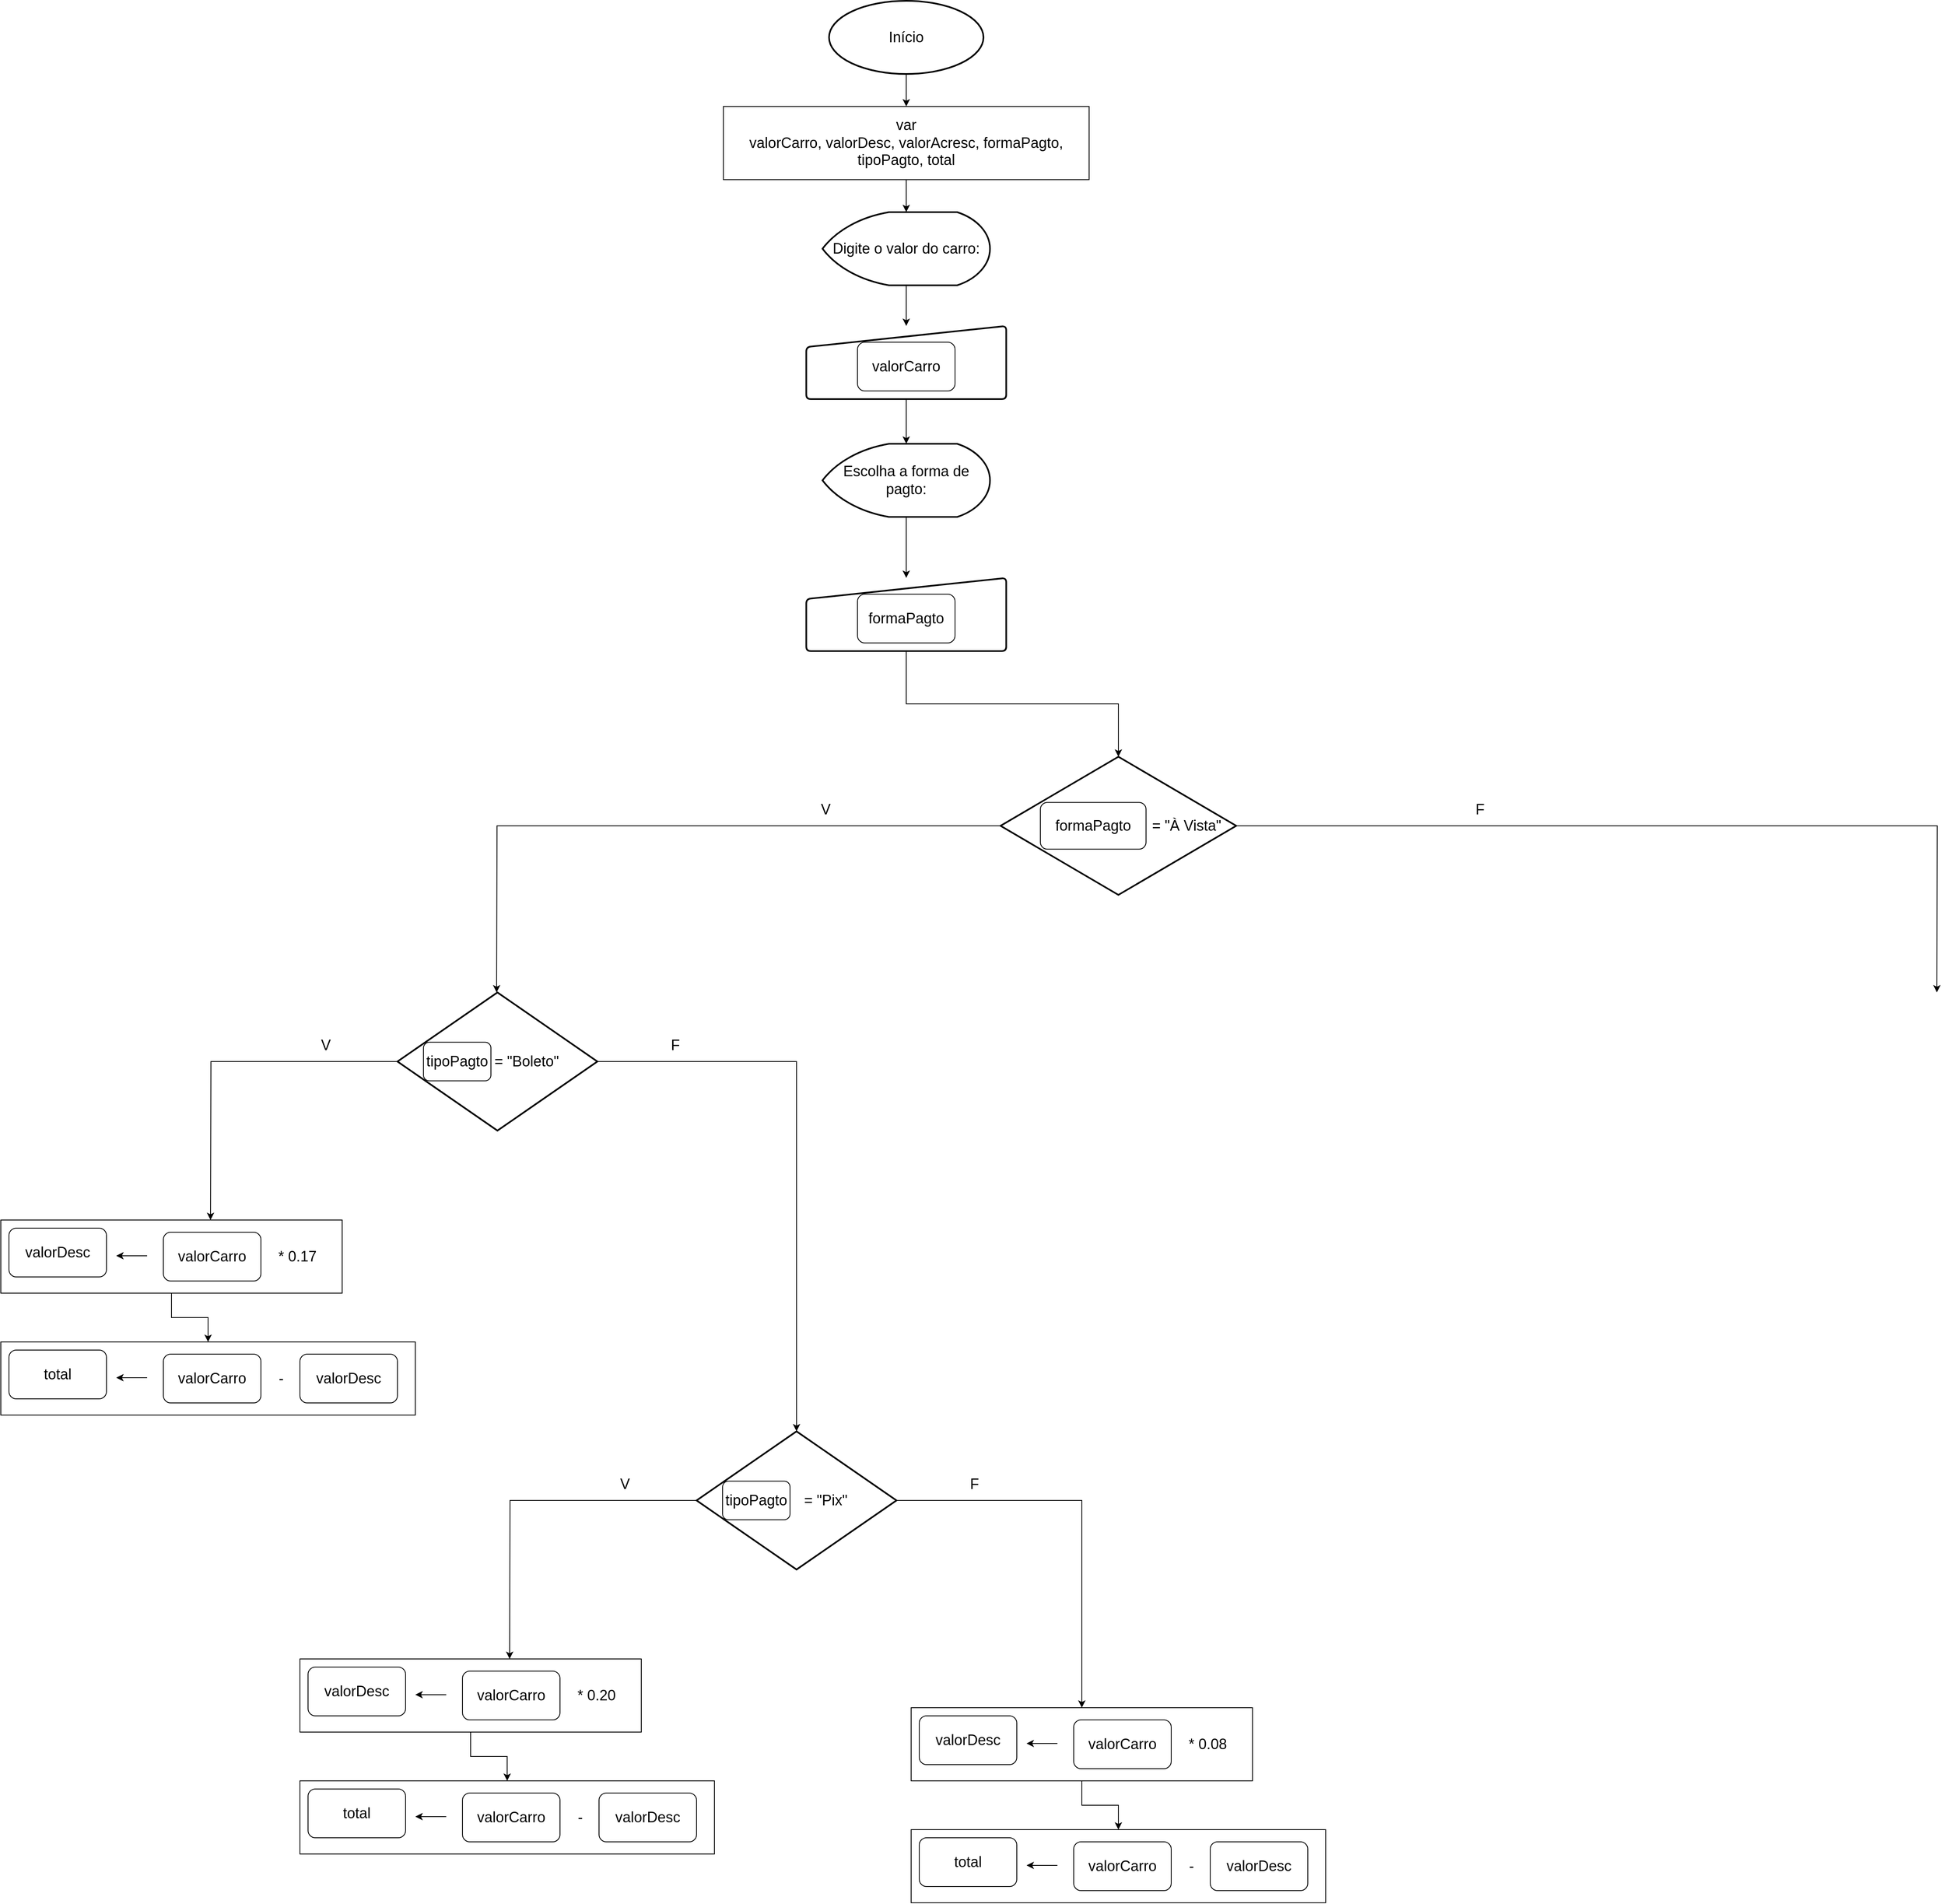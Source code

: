 <mxfile version="15.2.7" type="device"><diagram id="3nLl4Rcfq2WMAZ4SUuCu" name="Página-1"><mxGraphModel dx="5576" dy="2326" grid="1" gridSize="10" guides="1" tooltips="1" connect="1" arrows="1" fold="1" page="1" pageScale="1" pageWidth="827" pageHeight="1169" math="0" shadow="0"><root><mxCell id="0"/><mxCell id="1" parent="0"/><mxCell id="UA7yY0L9lMo6Y6D9TyZ9-4" style="edgeStyle=orthogonalEdgeStyle;rounded=0;orthogonalLoop=1;jettySize=auto;html=1;exitX=0.5;exitY=1;exitDx=0;exitDy=0;exitPerimeter=0;entryX=0.5;entryY=0;entryDx=0;entryDy=0;" edge="1" parent="1" source="UA7yY0L9lMo6Y6D9TyZ9-2" target="UA7yY0L9lMo6Y6D9TyZ9-3"><mxGeometry relative="1" as="geometry"/></mxCell><mxCell id="UA7yY0L9lMo6Y6D9TyZ9-2" value="&lt;font style=&quot;font-size: 18px&quot;&gt;Início&lt;/font&gt;" style="strokeWidth=2;html=1;shape=mxgraph.flowchart.start_1;whiteSpace=wrap;" vertex="1" parent="1"><mxGeometry x="319" y="40" width="190" height="90" as="geometry"/></mxCell><mxCell id="UA7yY0L9lMo6Y6D9TyZ9-6" style="edgeStyle=orthogonalEdgeStyle;rounded=0;orthogonalLoop=1;jettySize=auto;html=1;exitX=0.5;exitY=1;exitDx=0;exitDy=0;" edge="1" parent="1" source="UA7yY0L9lMo6Y6D9TyZ9-3" target="UA7yY0L9lMo6Y6D9TyZ9-5"><mxGeometry relative="1" as="geometry"/></mxCell><mxCell id="UA7yY0L9lMo6Y6D9TyZ9-3" value="&lt;font style=&quot;font-size: 18px&quot;&gt;var&lt;br&gt;valorCarro, valorDesc, valorAcresc, formaPagto, tipoPagto, total&lt;/font&gt;" style="rounded=0;whiteSpace=wrap;html=1;" vertex="1" parent="1"><mxGeometry x="189" y="170" width="450" height="90" as="geometry"/></mxCell><mxCell id="UA7yY0L9lMo6Y6D9TyZ9-9" style="edgeStyle=orthogonalEdgeStyle;rounded=0;orthogonalLoop=1;jettySize=auto;html=1;exitX=0.5;exitY=1;exitDx=0;exitDy=0;exitPerimeter=0;entryX=0.5;entryY=0;entryDx=0;entryDy=0;" edge="1" parent="1" source="UA7yY0L9lMo6Y6D9TyZ9-5" target="UA7yY0L9lMo6Y6D9TyZ9-7"><mxGeometry relative="1" as="geometry"/></mxCell><mxCell id="UA7yY0L9lMo6Y6D9TyZ9-5" value="&lt;font style=&quot;font-size: 18px&quot;&gt;Digite o valor do carro:&lt;/font&gt;" style="strokeWidth=2;html=1;shape=mxgraph.flowchart.display;whiteSpace=wrap;" vertex="1" parent="1"><mxGeometry x="311" y="300" width="206" height="90" as="geometry"/></mxCell><mxCell id="UA7yY0L9lMo6Y6D9TyZ9-11" style="edgeStyle=orthogonalEdgeStyle;rounded=0;orthogonalLoop=1;jettySize=auto;html=1;exitX=0.5;exitY=1;exitDx=0;exitDy=0;entryX=0.5;entryY=0;entryDx=0;entryDy=0;entryPerimeter=0;" edge="1" parent="1" source="UA7yY0L9lMo6Y6D9TyZ9-7" target="UA7yY0L9lMo6Y6D9TyZ9-10"><mxGeometry relative="1" as="geometry"/></mxCell><mxCell id="UA7yY0L9lMo6Y6D9TyZ9-7" value="" style="html=1;strokeWidth=2;shape=manualInput;whiteSpace=wrap;rounded=1;size=26;arcSize=11;" vertex="1" parent="1"><mxGeometry x="291" y="440" width="246" height="90" as="geometry"/></mxCell><mxCell id="UA7yY0L9lMo6Y6D9TyZ9-8" value="&lt;font style=&quot;font-size: 18px&quot;&gt;valorCarro&lt;/font&gt;" style="rounded=1;whiteSpace=wrap;html=1;" vertex="1" parent="1"><mxGeometry x="354" y="460" width="120" height="60" as="geometry"/></mxCell><mxCell id="UA7yY0L9lMo6Y6D9TyZ9-29" style="edgeStyle=orthogonalEdgeStyle;rounded=0;orthogonalLoop=1;jettySize=auto;html=1;exitX=0.5;exitY=1;exitDx=0;exitDy=0;exitPerimeter=0;entryX=0.5;entryY=0;entryDx=0;entryDy=0;" edge="1" parent="1" source="UA7yY0L9lMo6Y6D9TyZ9-10" target="UA7yY0L9lMo6Y6D9TyZ9-27"><mxGeometry relative="1" as="geometry"/></mxCell><mxCell id="UA7yY0L9lMo6Y6D9TyZ9-10" value="&lt;font style=&quot;font-size: 18px&quot;&gt;Escolha a forma de pagto:&lt;/font&gt;" style="strokeWidth=2;html=1;shape=mxgraph.flowchart.display;whiteSpace=wrap;" vertex="1" parent="1"><mxGeometry x="311" y="585" width="206" height="90" as="geometry"/></mxCell><mxCell id="UA7yY0L9lMo6Y6D9TyZ9-17" style="edgeStyle=orthogonalEdgeStyle;rounded=0;orthogonalLoop=1;jettySize=auto;html=1;exitX=0;exitY=0.5;exitDx=0;exitDy=0;" edge="1" parent="1" source="UA7yY0L9lMo6Y6D9TyZ9-13"><mxGeometry relative="1" as="geometry"><mxPoint x="-90" y="1260" as="targetPoint"/></mxGeometry></mxCell><mxCell id="UA7yY0L9lMo6Y6D9TyZ9-74" style="edgeStyle=orthogonalEdgeStyle;rounded=0;orthogonalLoop=1;jettySize=auto;html=1;exitX=1;exitY=0.5;exitDx=0;exitDy=0;" edge="1" parent="1" source="UA7yY0L9lMo6Y6D9TyZ9-13"><mxGeometry relative="1" as="geometry"><mxPoint x="1682" y="1260" as="targetPoint"/></mxGeometry></mxCell><mxCell id="UA7yY0L9lMo6Y6D9TyZ9-13" value="" style="rhombus;whiteSpace=wrap;html=1;strokeWidth=2;" vertex="1" parent="1"><mxGeometry x="530" y="970" width="290" height="170" as="geometry"/></mxCell><mxCell id="UA7yY0L9lMo6Y6D9TyZ9-15" value="&lt;font style=&quot;font-size: 18px&quot;&gt;formaPagto&lt;/font&gt;" style="rounded=1;whiteSpace=wrap;html=1;" vertex="1" parent="1"><mxGeometry x="579" y="1026.25" width="130" height="57.5" as="geometry"/></mxCell><mxCell id="UA7yY0L9lMo6Y6D9TyZ9-16" value="&lt;font style=&quot;font-size: 18px&quot;&gt;= &quot;À Vista&quot;&lt;/font&gt;" style="text;html=1;strokeColor=none;fillColor=none;align=center;verticalAlign=middle;whiteSpace=wrap;rounded=0;" vertex="1" parent="1"><mxGeometry x="709" y="1045" width="100" height="20" as="geometry"/></mxCell><mxCell id="UA7yY0L9lMo6Y6D9TyZ9-22" style="edgeStyle=orthogonalEdgeStyle;rounded=0;orthogonalLoop=1;jettySize=auto;html=1;exitX=0;exitY=0.5;exitDx=0;exitDy=0;" edge="1" parent="1" source="UA7yY0L9lMo6Y6D9TyZ9-18"><mxGeometry relative="1" as="geometry"><mxPoint x="-442" y="1540" as="targetPoint"/></mxGeometry></mxCell><mxCell id="UA7yY0L9lMo6Y6D9TyZ9-40" style="edgeStyle=orthogonalEdgeStyle;rounded=0;orthogonalLoop=1;jettySize=auto;html=1;exitX=1;exitY=0.5;exitDx=0;exitDy=0;entryX=0.5;entryY=0;entryDx=0;entryDy=0;" edge="1" parent="1" source="UA7yY0L9lMo6Y6D9TyZ9-18" target="UA7yY0L9lMo6Y6D9TyZ9-44"><mxGeometry relative="1" as="geometry"><mxPoint x="280" y="1600" as="targetPoint"/></mxGeometry></mxCell><mxCell id="UA7yY0L9lMo6Y6D9TyZ9-18" value="" style="rhombus;whiteSpace=wrap;html=1;strokeWidth=2;" vertex="1" parent="1"><mxGeometry x="-212" y="1260" width="246" height="170" as="geometry"/></mxCell><mxCell id="UA7yY0L9lMo6Y6D9TyZ9-19" value="&lt;font style=&quot;font-size: 18px&quot;&gt;tipoPagto&lt;/font&gt;" style="rounded=1;whiteSpace=wrap;html=1;" vertex="1" parent="1"><mxGeometry x="-180" y="1321.25" width="83" height="47.5" as="geometry"/></mxCell><mxCell id="UA7yY0L9lMo6Y6D9TyZ9-20" value="&lt;font style=&quot;font-size: 18px&quot;&gt;= &quot;Boleto&quot;&lt;/font&gt;" style="text;html=1;strokeColor=none;fillColor=none;align=center;verticalAlign=middle;whiteSpace=wrap;rounded=0;" vertex="1" parent="1"><mxGeometry x="-103" y="1335" width="100" height="20" as="geometry"/></mxCell><mxCell id="UA7yY0L9lMo6Y6D9TyZ9-21" value="&lt;font style=&quot;font-size: 18px&quot;&gt;V&lt;/font&gt;" style="text;html=1;strokeColor=none;fillColor=none;align=center;verticalAlign=middle;whiteSpace=wrap;rounded=0;" vertex="1" parent="1"><mxGeometry x="295" y="1025" width="40" height="20" as="geometry"/></mxCell><mxCell id="UA7yY0L9lMo6Y6D9TyZ9-23" value="&lt;font style=&quot;font-size: 18px&quot;&gt;V&lt;/font&gt;" style="text;html=1;strokeColor=none;fillColor=none;align=center;verticalAlign=middle;whiteSpace=wrap;rounded=0;" vertex="1" parent="1"><mxGeometry x="-320" y="1315" width="40" height="20" as="geometry"/></mxCell><mxCell id="UA7yY0L9lMo6Y6D9TyZ9-39" style="edgeStyle=orthogonalEdgeStyle;rounded=0;orthogonalLoop=1;jettySize=auto;html=1;exitX=0.5;exitY=1;exitDx=0;exitDy=0;entryX=0.5;entryY=0;entryDx=0;entryDy=0;" edge="1" parent="1" source="UA7yY0L9lMo6Y6D9TyZ9-24" target="UA7yY0L9lMo6Y6D9TyZ9-33"><mxGeometry relative="1" as="geometry"/></mxCell><mxCell id="UA7yY0L9lMo6Y6D9TyZ9-24" value="" style="rounded=0;whiteSpace=wrap;html=1;" vertex="1" parent="1"><mxGeometry x="-700" y="1540" width="420" height="90" as="geometry"/></mxCell><mxCell id="UA7yY0L9lMo6Y6D9TyZ9-25" value="&lt;font style=&quot;font-size: 18px&quot;&gt;valorDesc&lt;/font&gt;" style="rounded=1;whiteSpace=wrap;html=1;" vertex="1" parent="1"><mxGeometry x="-690" y="1550" width="120" height="60" as="geometry"/></mxCell><mxCell id="UA7yY0L9lMo6Y6D9TyZ9-26" value="" style="endArrow=classic;html=1;" edge="1" parent="1"><mxGeometry width="50" height="50" relative="1" as="geometry"><mxPoint x="-520" y="1584" as="sourcePoint"/><mxPoint x="-558" y="1584" as="targetPoint"/></mxGeometry></mxCell><mxCell id="UA7yY0L9lMo6Y6D9TyZ9-30" style="edgeStyle=orthogonalEdgeStyle;rounded=0;orthogonalLoop=1;jettySize=auto;html=1;exitX=0.5;exitY=1;exitDx=0;exitDy=0;entryX=0.5;entryY=0;entryDx=0;entryDy=0;" edge="1" parent="1" source="UA7yY0L9lMo6Y6D9TyZ9-27" target="UA7yY0L9lMo6Y6D9TyZ9-13"><mxGeometry relative="1" as="geometry"/></mxCell><mxCell id="UA7yY0L9lMo6Y6D9TyZ9-27" value="" style="html=1;strokeWidth=2;shape=manualInput;whiteSpace=wrap;rounded=1;size=26;arcSize=11;" vertex="1" parent="1"><mxGeometry x="291" y="750" width="246" height="90" as="geometry"/></mxCell><mxCell id="UA7yY0L9lMo6Y6D9TyZ9-28" value="&lt;font style=&quot;font-size: 18px&quot;&gt;formaPagto&lt;/font&gt;" style="rounded=1;whiteSpace=wrap;html=1;" vertex="1" parent="1"><mxGeometry x="354" y="770" width="120" height="60" as="geometry"/></mxCell><mxCell id="UA7yY0L9lMo6Y6D9TyZ9-31" value="&lt;font style=&quot;font-size: 18px&quot;&gt;valorCarro&lt;/font&gt;" style="rounded=1;whiteSpace=wrap;html=1;" vertex="1" parent="1"><mxGeometry x="-500" y="1555" width="120" height="60" as="geometry"/></mxCell><mxCell id="UA7yY0L9lMo6Y6D9TyZ9-32" value="&lt;font style=&quot;font-size: 18px&quot;&gt;* 0.17&lt;/font&gt;" style="text;html=1;strokeColor=none;fillColor=none;align=center;verticalAlign=middle;whiteSpace=wrap;rounded=0;" vertex="1" parent="1"><mxGeometry x="-370" y="1575" width="70" height="20" as="geometry"/></mxCell><mxCell id="UA7yY0L9lMo6Y6D9TyZ9-33" value="" style="rounded=0;whiteSpace=wrap;html=1;" vertex="1" parent="1"><mxGeometry x="-700" y="1690" width="510" height="90" as="geometry"/></mxCell><mxCell id="UA7yY0L9lMo6Y6D9TyZ9-34" value="&lt;span style=&quot;font-size: 18px&quot;&gt;total&lt;/span&gt;" style="rounded=1;whiteSpace=wrap;html=1;" vertex="1" parent="1"><mxGeometry x="-690" y="1700" width="120" height="60" as="geometry"/></mxCell><mxCell id="UA7yY0L9lMo6Y6D9TyZ9-35" value="" style="endArrow=classic;html=1;" edge="1" parent="1"><mxGeometry width="50" height="50" relative="1" as="geometry"><mxPoint x="-520" y="1734" as="sourcePoint"/><mxPoint x="-558" y="1734" as="targetPoint"/></mxGeometry></mxCell><mxCell id="UA7yY0L9lMo6Y6D9TyZ9-36" value="&lt;font style=&quot;font-size: 18px&quot;&gt;valorCarro&lt;/font&gt;" style="rounded=1;whiteSpace=wrap;html=1;" vertex="1" parent="1"><mxGeometry x="-500" y="1705" width="120" height="60" as="geometry"/></mxCell><mxCell id="UA7yY0L9lMo6Y6D9TyZ9-37" value="&lt;font style=&quot;font-size: 18px&quot;&gt;-&lt;/font&gt;" style="text;html=1;strokeColor=none;fillColor=none;align=center;verticalAlign=middle;whiteSpace=wrap;rounded=0;" vertex="1" parent="1"><mxGeometry x="-370" y="1725" width="30" height="20" as="geometry"/></mxCell><mxCell id="UA7yY0L9lMo6Y6D9TyZ9-38" value="&lt;font style=&quot;font-size: 18px&quot;&gt;valorDesc&lt;/font&gt;" style="rounded=1;whiteSpace=wrap;html=1;" vertex="1" parent="1"><mxGeometry x="-332" y="1705" width="120" height="60" as="geometry"/></mxCell><mxCell id="UA7yY0L9lMo6Y6D9TyZ9-41" value="&lt;font style=&quot;font-size: 18px&quot;&gt;F&lt;/font&gt;" style="text;html=1;strokeColor=none;fillColor=none;align=center;verticalAlign=middle;whiteSpace=wrap;rounded=0;" vertex="1" parent="1"><mxGeometry x="110" y="1315" width="40" height="20" as="geometry"/></mxCell><mxCell id="UA7yY0L9lMo6Y6D9TyZ9-42" style="edgeStyle=orthogonalEdgeStyle;rounded=0;orthogonalLoop=1;jettySize=auto;html=1;exitX=0;exitY=0.5;exitDx=0;exitDy=0;" edge="1" parent="1" source="UA7yY0L9lMo6Y6D9TyZ9-44"><mxGeometry relative="1" as="geometry"><mxPoint x="-74" y="2080" as="targetPoint"/></mxGeometry></mxCell><mxCell id="UA7yY0L9lMo6Y6D9TyZ9-43" style="edgeStyle=orthogonalEdgeStyle;rounded=0;orthogonalLoop=1;jettySize=auto;html=1;exitX=1;exitY=0.5;exitDx=0;exitDy=0;entryX=0.5;entryY=0;entryDx=0;entryDy=0;" edge="1" parent="1" source="UA7yY0L9lMo6Y6D9TyZ9-44" target="UA7yY0L9lMo6Y6D9TyZ9-62"><mxGeometry relative="1" as="geometry"><mxPoint x="648" y="2140" as="targetPoint"/></mxGeometry></mxCell><mxCell id="UA7yY0L9lMo6Y6D9TyZ9-44" value="" style="rhombus;whiteSpace=wrap;html=1;strokeWidth=2;" vertex="1" parent="1"><mxGeometry x="156" y="1800" width="246" height="170" as="geometry"/></mxCell><mxCell id="UA7yY0L9lMo6Y6D9TyZ9-45" value="&lt;font style=&quot;font-size: 18px&quot;&gt;tipoPagto&lt;/font&gt;" style="rounded=1;whiteSpace=wrap;html=1;" vertex="1" parent="1"><mxGeometry x="188" y="1861.25" width="83" height="47.5" as="geometry"/></mxCell><mxCell id="UA7yY0L9lMo6Y6D9TyZ9-46" value="&lt;font style=&quot;font-size: 18px&quot;&gt;= &quot;Pix&quot;&lt;/font&gt;" style="text;html=1;strokeColor=none;fillColor=none;align=center;verticalAlign=middle;whiteSpace=wrap;rounded=0;" vertex="1" parent="1"><mxGeometry x="265" y="1875" width="100" height="20" as="geometry"/></mxCell><mxCell id="UA7yY0L9lMo6Y6D9TyZ9-47" value="&lt;font style=&quot;font-size: 18px&quot;&gt;V&lt;/font&gt;" style="text;html=1;strokeColor=none;fillColor=none;align=center;verticalAlign=middle;whiteSpace=wrap;rounded=0;" vertex="1" parent="1"><mxGeometry x="48" y="1855" width="40" height="20" as="geometry"/></mxCell><mxCell id="UA7yY0L9lMo6Y6D9TyZ9-48" style="edgeStyle=orthogonalEdgeStyle;rounded=0;orthogonalLoop=1;jettySize=auto;html=1;exitX=0.5;exitY=1;exitDx=0;exitDy=0;entryX=0.5;entryY=0;entryDx=0;entryDy=0;" edge="1" parent="1" source="UA7yY0L9lMo6Y6D9TyZ9-49" target="UA7yY0L9lMo6Y6D9TyZ9-54"><mxGeometry relative="1" as="geometry"/></mxCell><mxCell id="UA7yY0L9lMo6Y6D9TyZ9-49" value="" style="rounded=0;whiteSpace=wrap;html=1;" vertex="1" parent="1"><mxGeometry x="-332" y="2080" width="420" height="90" as="geometry"/></mxCell><mxCell id="UA7yY0L9lMo6Y6D9TyZ9-50" value="&lt;font style=&quot;font-size: 18px&quot;&gt;valorDesc&lt;/font&gt;" style="rounded=1;whiteSpace=wrap;html=1;" vertex="1" parent="1"><mxGeometry x="-322" y="2090" width="120" height="60" as="geometry"/></mxCell><mxCell id="UA7yY0L9lMo6Y6D9TyZ9-51" value="" style="endArrow=classic;html=1;" edge="1" parent="1"><mxGeometry width="50" height="50" relative="1" as="geometry"><mxPoint x="-152" y="2124" as="sourcePoint"/><mxPoint x="-190" y="2124" as="targetPoint"/></mxGeometry></mxCell><mxCell id="UA7yY0L9lMo6Y6D9TyZ9-52" value="&lt;font style=&quot;font-size: 18px&quot;&gt;valorCarro&lt;/font&gt;" style="rounded=1;whiteSpace=wrap;html=1;" vertex="1" parent="1"><mxGeometry x="-132" y="2095" width="120" height="60" as="geometry"/></mxCell><mxCell id="UA7yY0L9lMo6Y6D9TyZ9-53" value="&lt;font style=&quot;font-size: 18px&quot;&gt;* 0.20&lt;/font&gt;" style="text;html=1;strokeColor=none;fillColor=none;align=center;verticalAlign=middle;whiteSpace=wrap;rounded=0;" vertex="1" parent="1"><mxGeometry x="-2" y="2115" width="70" height="20" as="geometry"/></mxCell><mxCell id="UA7yY0L9lMo6Y6D9TyZ9-54" value="" style="rounded=0;whiteSpace=wrap;html=1;" vertex="1" parent="1"><mxGeometry x="-332" y="2230" width="510" height="90" as="geometry"/></mxCell><mxCell id="UA7yY0L9lMo6Y6D9TyZ9-55" value="&lt;span style=&quot;font-size: 18px&quot;&gt;total&lt;/span&gt;" style="rounded=1;whiteSpace=wrap;html=1;" vertex="1" parent="1"><mxGeometry x="-322" y="2240" width="120" height="60" as="geometry"/></mxCell><mxCell id="UA7yY0L9lMo6Y6D9TyZ9-56" value="" style="endArrow=classic;html=1;" edge="1" parent="1"><mxGeometry width="50" height="50" relative="1" as="geometry"><mxPoint x="-152" y="2274" as="sourcePoint"/><mxPoint x="-190" y="2274" as="targetPoint"/></mxGeometry></mxCell><mxCell id="UA7yY0L9lMo6Y6D9TyZ9-57" value="&lt;font style=&quot;font-size: 18px&quot;&gt;valorCarro&lt;/font&gt;" style="rounded=1;whiteSpace=wrap;html=1;" vertex="1" parent="1"><mxGeometry x="-132" y="2245" width="120" height="60" as="geometry"/></mxCell><mxCell id="UA7yY0L9lMo6Y6D9TyZ9-58" value="&lt;font style=&quot;font-size: 18px&quot;&gt;-&lt;/font&gt;" style="text;html=1;strokeColor=none;fillColor=none;align=center;verticalAlign=middle;whiteSpace=wrap;rounded=0;" vertex="1" parent="1"><mxGeometry x="-2" y="2265" width="30" height="20" as="geometry"/></mxCell><mxCell id="UA7yY0L9lMo6Y6D9TyZ9-59" value="&lt;font style=&quot;font-size: 18px&quot;&gt;valorDesc&lt;/font&gt;" style="rounded=1;whiteSpace=wrap;html=1;" vertex="1" parent="1"><mxGeometry x="36" y="2245" width="120" height="60" as="geometry"/></mxCell><mxCell id="UA7yY0L9lMo6Y6D9TyZ9-60" value="&lt;font style=&quot;font-size: 18px&quot;&gt;F&lt;/font&gt;" style="text;html=1;strokeColor=none;fillColor=none;align=center;verticalAlign=middle;whiteSpace=wrap;rounded=0;" vertex="1" parent="1"><mxGeometry x="478" y="1855" width="40" height="20" as="geometry"/></mxCell><mxCell id="UA7yY0L9lMo6Y6D9TyZ9-61" style="edgeStyle=orthogonalEdgeStyle;rounded=0;orthogonalLoop=1;jettySize=auto;html=1;exitX=0.5;exitY=1;exitDx=0;exitDy=0;entryX=0.5;entryY=0;entryDx=0;entryDy=0;" edge="1" parent="1" source="UA7yY0L9lMo6Y6D9TyZ9-62" target="UA7yY0L9lMo6Y6D9TyZ9-67"><mxGeometry relative="1" as="geometry"/></mxCell><mxCell id="UA7yY0L9lMo6Y6D9TyZ9-62" value="" style="rounded=0;whiteSpace=wrap;html=1;" vertex="1" parent="1"><mxGeometry x="420" y="2140" width="420" height="90" as="geometry"/></mxCell><mxCell id="UA7yY0L9lMo6Y6D9TyZ9-63" value="&lt;font style=&quot;font-size: 18px&quot;&gt;valorDesc&lt;/font&gt;" style="rounded=1;whiteSpace=wrap;html=1;" vertex="1" parent="1"><mxGeometry x="430" y="2150" width="120" height="60" as="geometry"/></mxCell><mxCell id="UA7yY0L9lMo6Y6D9TyZ9-64" value="" style="endArrow=classic;html=1;" edge="1" parent="1"><mxGeometry width="50" height="50" relative="1" as="geometry"><mxPoint x="600" y="2184" as="sourcePoint"/><mxPoint x="562" y="2184" as="targetPoint"/></mxGeometry></mxCell><mxCell id="UA7yY0L9lMo6Y6D9TyZ9-65" value="&lt;font style=&quot;font-size: 18px&quot;&gt;valorCarro&lt;/font&gt;" style="rounded=1;whiteSpace=wrap;html=1;" vertex="1" parent="1"><mxGeometry x="620" y="2155" width="120" height="60" as="geometry"/></mxCell><mxCell id="UA7yY0L9lMo6Y6D9TyZ9-66" value="&lt;font style=&quot;font-size: 18px&quot;&gt;* 0.08&lt;/font&gt;" style="text;html=1;strokeColor=none;fillColor=none;align=center;verticalAlign=middle;whiteSpace=wrap;rounded=0;" vertex="1" parent="1"><mxGeometry x="750" y="2175" width="70" height="20" as="geometry"/></mxCell><mxCell id="UA7yY0L9lMo6Y6D9TyZ9-67" value="" style="rounded=0;whiteSpace=wrap;html=1;" vertex="1" parent="1"><mxGeometry x="420" y="2290" width="510" height="90" as="geometry"/></mxCell><mxCell id="UA7yY0L9lMo6Y6D9TyZ9-68" value="&lt;span style=&quot;font-size: 18px&quot;&gt;total&lt;/span&gt;" style="rounded=1;whiteSpace=wrap;html=1;" vertex="1" parent="1"><mxGeometry x="430" y="2300" width="120" height="60" as="geometry"/></mxCell><mxCell id="UA7yY0L9lMo6Y6D9TyZ9-69" value="" style="endArrow=classic;html=1;" edge="1" parent="1"><mxGeometry width="50" height="50" relative="1" as="geometry"><mxPoint x="600" y="2334" as="sourcePoint"/><mxPoint x="562" y="2334" as="targetPoint"/></mxGeometry></mxCell><mxCell id="UA7yY0L9lMo6Y6D9TyZ9-70" value="&lt;font style=&quot;font-size: 18px&quot;&gt;valorCarro&lt;/font&gt;" style="rounded=1;whiteSpace=wrap;html=1;" vertex="1" parent="1"><mxGeometry x="620" y="2305" width="120" height="60" as="geometry"/></mxCell><mxCell id="UA7yY0L9lMo6Y6D9TyZ9-71" value="&lt;font style=&quot;font-size: 18px&quot;&gt;-&lt;/font&gt;" style="text;html=1;strokeColor=none;fillColor=none;align=center;verticalAlign=middle;whiteSpace=wrap;rounded=0;" vertex="1" parent="1"><mxGeometry x="750" y="2325" width="30" height="20" as="geometry"/></mxCell><mxCell id="UA7yY0L9lMo6Y6D9TyZ9-72" value="&lt;font style=&quot;font-size: 18px&quot;&gt;valorDesc&lt;/font&gt;" style="rounded=1;whiteSpace=wrap;html=1;" vertex="1" parent="1"><mxGeometry x="788" y="2305" width="120" height="60" as="geometry"/></mxCell><mxCell id="UA7yY0L9lMo6Y6D9TyZ9-76" value="&lt;font style=&quot;font-size: 18px&quot;&gt;F&lt;/font&gt;" style="text;html=1;strokeColor=none;fillColor=none;align=center;verticalAlign=middle;whiteSpace=wrap;rounded=0;" vertex="1" parent="1"><mxGeometry x="1100" y="1025" width="40" height="20" as="geometry"/></mxCell></root></mxGraphModel></diagram></mxfile>
